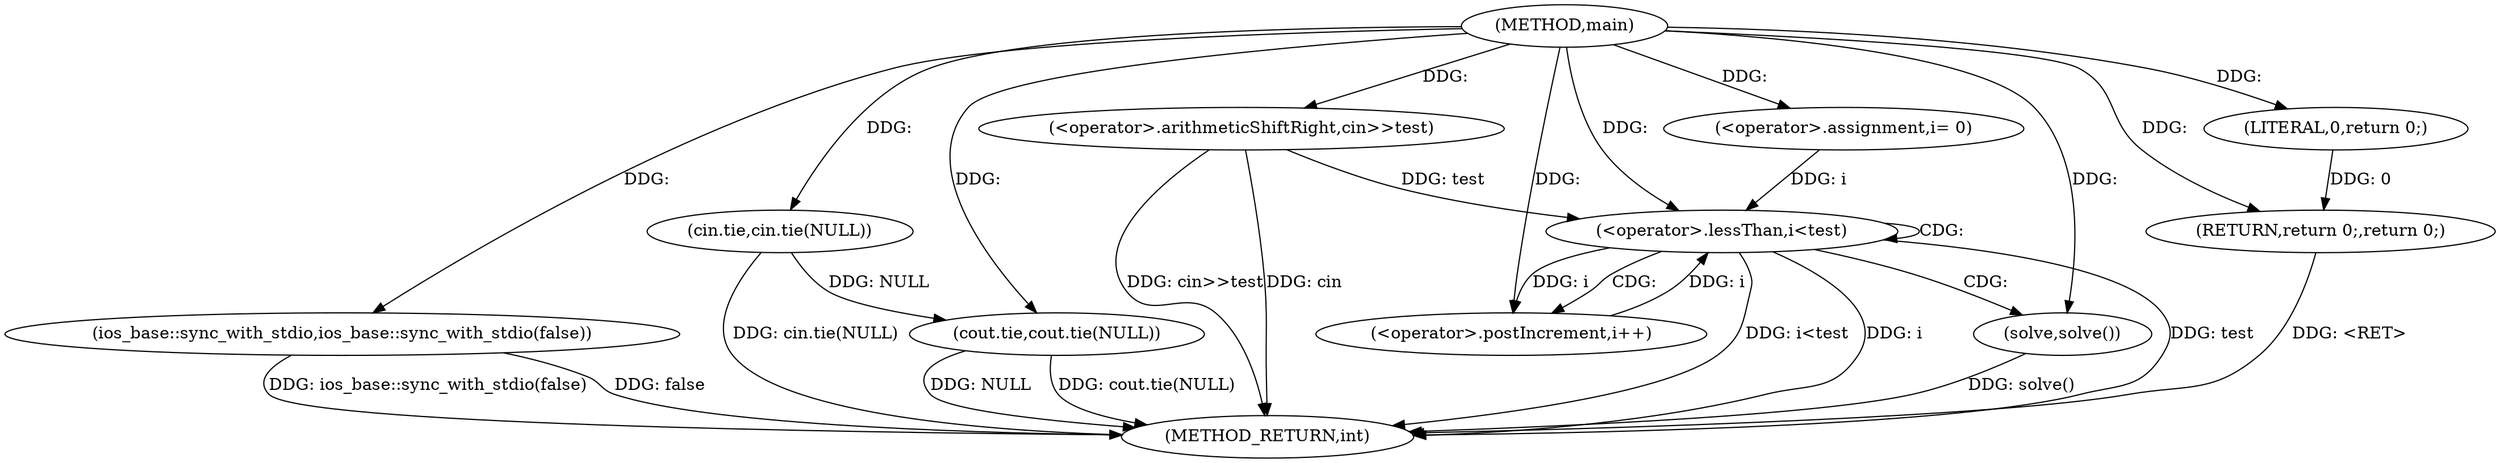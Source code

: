 digraph "main" {  
"1000271" [label = "(METHOD,main)" ]
"1000297" [label = "(METHOD_RETURN,int)" ]
"1000273" [label = "(ios_base::sync_with_stdio,ios_base::sync_with_stdio(false))" ]
"1000275" [label = "(cin.tie,cin.tie(NULL))" ]
"1000277" [label = "(cout.tie,cout.tie(NULL))" ]
"1000280" [label = "(<operator>.arithmeticShiftRight,cin>>test)" ]
"1000295" [label = "(RETURN,return 0;,return 0;)" ]
"1000285" [label = "(<operator>.assignment,i= 0)" ]
"1000288" [label = "(<operator>.lessThan,i<test)" ]
"1000291" [label = "(<operator>.postIncrement,i++)" ]
"1000296" [label = "(LITERAL,0,return 0;)" ]
"1000294" [label = "(solve,solve())" ]
  "1000273" -> "1000297"  [ label = "DDG: ios_base::sync_with_stdio(false)"] 
  "1000275" -> "1000297"  [ label = "DDG: cin.tie(NULL)"] 
  "1000277" -> "1000297"  [ label = "DDG: NULL"] 
  "1000277" -> "1000297"  [ label = "DDG: cout.tie(NULL)"] 
  "1000280" -> "1000297"  [ label = "DDG: cin>>test"] 
  "1000288" -> "1000297"  [ label = "DDG: i"] 
  "1000288" -> "1000297"  [ label = "DDG: test"] 
  "1000288" -> "1000297"  [ label = "DDG: i<test"] 
  "1000294" -> "1000297"  [ label = "DDG: solve()"] 
  "1000295" -> "1000297"  [ label = "DDG: <RET>"] 
  "1000273" -> "1000297"  [ label = "DDG: false"] 
  "1000280" -> "1000297"  [ label = "DDG: cin"] 
  "1000296" -> "1000295"  [ label = "DDG: 0"] 
  "1000271" -> "1000295"  [ label = "DDG: "] 
  "1000271" -> "1000273"  [ label = "DDG: "] 
  "1000271" -> "1000275"  [ label = "DDG: "] 
  "1000275" -> "1000277"  [ label = "DDG: NULL"] 
  "1000271" -> "1000277"  [ label = "DDG: "] 
  "1000271" -> "1000280"  [ label = "DDG: "] 
  "1000271" -> "1000285"  [ label = "DDG: "] 
  "1000271" -> "1000296"  [ label = "DDG: "] 
  "1000285" -> "1000288"  [ label = "DDG: i"] 
  "1000291" -> "1000288"  [ label = "DDG: i"] 
  "1000271" -> "1000288"  [ label = "DDG: "] 
  "1000280" -> "1000288"  [ label = "DDG: test"] 
  "1000288" -> "1000291"  [ label = "DDG: i"] 
  "1000271" -> "1000291"  [ label = "DDG: "] 
  "1000271" -> "1000294"  [ label = "DDG: "] 
  "1000288" -> "1000294"  [ label = "CDG: "] 
  "1000288" -> "1000288"  [ label = "CDG: "] 
  "1000288" -> "1000291"  [ label = "CDG: "] 
}
